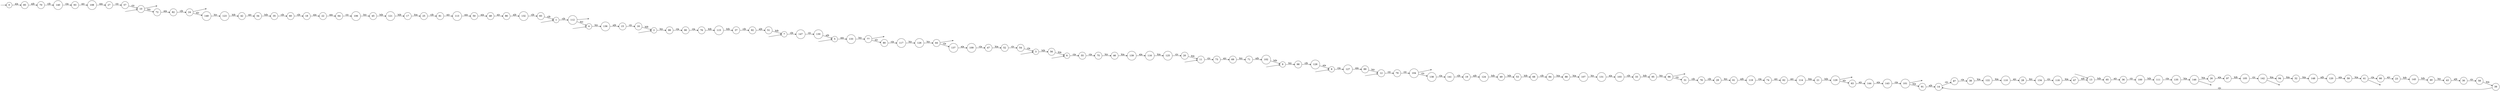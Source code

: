 digraph
{
  vcsn_context = "lat<letterset<char_letters(abc)>, letterset<char_letters(abc)>>, b"
  rankdir = LR
  edge [arrowhead = vee, arrowsize = .6]
  {
    node [shape = point, width = 0]
    I0
    I1
    I2
    I3
    I4
    I5
    I6
    I7
    I8
    I9
    I10
    I11
    I12
    I13
    F10
    F24
    F41
    F44
    F77
    F96
    F101
    F104
    F112
    F129
    F142
    F146
  }
  {
    node [shape = circle, style = rounded, width = 0.5]
    0
    1
    2
    3
    4
    5
    6
    7
    8
    9
    10
    11
    12
    13
    14
    15
    16
    17
    18
    19
    20
    21
    22
    23
    24
    25
    26
    27
    28
    29
    30
    31
    32
    33
    34
    35
    36
    37
    38
    39
    40
    41
    42
    43
    44
    45
    46
    47
    48
    49
    50
    51
    52
    53
    54
    55
    56
    57
    58
    59
    60
    61
    62
    63
    64
    65
    66
    67
    68
    69
    70
    71
    72
    73
    74
    75
    76
    77
    78
    79
    80
    81
    82
    83
    84
    85
    86
    87
    88
    89
    90
    91
    92
    93
    94
    95
    96
    97
    98
    99
    100
    101
    102
    103
    104
    105
    106
    107
    108
    109
    110
    111
    112
    113
    114
    115
    116
    117
    118
    119
    120
    121
    122
    123
    124
    125
    126
    127
    128
    129
    130
    131
    132
    133
    134
    135
    136
    137
    138
    139
    140
    141
    142
    143
    144
    145
    146
    147
    148
    149
  }
  I0 -> 0
  I1 -> 1
  I2 -> 2
  I3 -> 3
  I4 -> 4
  I5 -> 5
  I6 -> 6
  I7 -> 7
  I8 -> 8
  I9 -> 9
  I10 -> 10
  I11 -> 11
  I12 -> 12
  I13 -> 13
  0 -> 85 [label = "a|a"]
  1 -> 112 [label = "c|b"]
  2 -> 99 [label = "b|c"]
  3 -> 56 [label = "b|b"]
  4 -> 136 [label = "b|c"]
  5 -> 133 [label = "a|a"]
  6 -> 55 [label = "c|a"]
  7 -> 147 [label = "c|b"]
  8 -> 127 [label = "c|a"]
  9 -> 98 [label = "b|c"]
  10 -> F10
  10 -> 72 [label = "b|c"]
  11 -> 73 [label = "c|c"]
  12 -> 79 [label = "c|c"]
  13 -> 65 [label = "b|b"]
  14 -> 87 [label = "c|c"]
  15 -> 16 [label = "c|c"]
  16 -> 2 [label = "b|b"]
  17 -> 25 [label = "b|a"]
  18 -> 22 [label = "a|a"]
  19 -> 124 [label = "a|b"]
  20 -> 11 [label = "b|a"]
  21 -> 129 [label = "b|b"]
  22 -> 64 [label = "a|a"]
  23 -> 145 [label = "b|b"]
  24 -> F24
  24 -> 149 [label = "a|c"]
  25 -> 81 [label = "c|b"]
  26 -> 97 [label = "a|a"]
  27 -> 57 [label = "c|c"]
  28 -> 134 [label = "b|c"]
  29 -> 61 [label = "b|c"]
  30 -> 58 [label = "c|c"]
  31 -> 78 [label = "c|b"]
  32 -> 148 [label = "b|a"]
  33 -> 95 [label = "b|b"]
  34 -> 35 [label = "b|b"]
  35 -> 60 [label = "c|b"]
  36 -> 100 [label = "c|c"]
  37 -> 92 [label = "c|b"]
  38 -> 122 [label = "b|a"]
  39 -> 14 [label = "c|c"]
  40 -> 43 [label = "b|c"]
  41 -> F41
  41 -> 66 [label = "c|a"]
  42 -> 34 [label = "a|c"]
  43 -> 30 [label = "a|b"]
  44 -> F44
  44 -> 137 [label = "c|a"]
  45 -> 121 [label = "b|b"]
  46 -> 139 [label = "b|a"]
  47 -> 52 [label = "b|a"]
  48 -> 86 [label = "a|c"]
  49 -> 53 [label = "b|b"]
  50 -> 48 [label = "a|a"]
  51 -> 7 [label = "b|b"]
  52 -> 54 [label = "c|c"]
  53 -> 68 [label = "b|b"]
  54 -> 3 [label = "c|a"]
  55 -> 75 [label = "c|a"]
  56 -> 6 [label = "b|a"]
  57 -> 10 [label = "c|c"]
  58 -> 39 [label = "b|a"]
  59 -> 41 [label = "b|a"]
  60 -> 18 [label = "c|b"]
  61 -> 119 [label = "a|b"]
  62 -> 114 [label = "a|c"]
  63 -> 144 [label = "a|c"]
  64 -> 106 [label = "c|c"]
  65 -> 36 [label = "a|c"]
  66 -> 23 [label = "a|c"]
  67 -> 13 [label = "a|b"]
  68 -> 84 [label = "c|b"]
  69 -> 71 [label = "b|c"]
  70 -> 140 [label = "c|b"]
  71 -> 102 [label = "a|b"]
  72 -> 82 [label = "a|a"]
  73 -> 69 [label = "a|c"]
  74 -> 62 [label = "a|c"]
  75 -> 46 [label = "b|c"]
  76 -> 115 [label = "b|b"]
  77 -> F77
  77 -> 80 [label = "a|c"]
  78 -> 29 [label = "c|b"]
  79 -> 104 [label = "c|c"]
  80 -> 117 [label = "c|a"]
  81 -> 113 [label = "a|c"]
  82 -> 24 [label = "c|b"]
  83 -> 1 [label = "c|b"]
  84 -> 88 [label = "b|a"]
  85 -> 70 [label = "a|b"]
  86 -> 132 [label = "a|b"]
  87 -> 38 [label = "c|a"]
  88 -> 107 [label = "b|a"]
  89 -> 12 [label = "b|c"]
  90 -> 76 [label = "c|a"]
  91 -> 14 [label = "a|b"]
  92 -> 51 [label = "a|b"]
  93 -> 108 [label = "a|c"]
  94 -> 32 [label = "b|a"]
  95 -> 96 [label = "b|c"]
  96 -> F96
  96 -> 31 [label = "c|c"]
  97 -> 105 [label = "b|b"]
  98 -> 128 [label = "c|b"]
  99 -> 90 [label = "c|a"]
  100 -> 111 [label = "b|b"]
  101 -> F101
  101 -> 91 [label = "b|a"]
  102 -> 9 [label = "b|b"]
  103 -> 33 [label = "c|b"]
  104 -> F104
  104 -> 138 [label = "c|c"]
  105 -> 142 [label = "c|c"]
  106 -> 45 [label = "b|c"]
  107 -> 131 [label = "b|c"]
  108 -> 27 [label = "a|a"]
  109 -> 47 [label = "c|a"]
  110 -> 28 [label = "a|c"]
  111 -> 135 [label = "c|a"]
  112 -> F112
  112 -> 4 [label = "b|c"]
  113 -> 50 [label = "a|a"]
  114 -> 21 [label = "b|a"]
  115 -> 37 [label = "b|b"]
  116 -> 125 [label = "b|a"]
  117 -> 126 [label = "b|c"]
  118 -> 67 [label = "b|a"]
  119 -> 74 [label = "c|a"]
  120 -> 59 [label = "a|a"]
  121 -> 17 [label = "b|b"]
  122 -> 110 [label = "b|a"]
  123 -> 42 [label = "b|b"]
  124 -> 49 [label = "b|b"]
  125 -> 20 [label = "c|c"]
  126 -> 44 [label = "b|c"]
  127 -> 89 [label = "a|a"]
  128 -> 8 [label = "a|a"]
  129 -> F129
  129 -> 63 [label = "a|c"]
  130 -> 5 [label = "a|b"]
  131 -> 103 [label = "a|a"]
  132 -> 83 [label = "c|b"]
  133 -> 77 [label = "b|c"]
  134 -> 118 [label = "c|c"]
  135 -> 146 [label = "b|a"]
  136 -> 15 [label = "a|b"]
  137 -> 109 [label = "a|a"]
  138 -> 141 [label = "c|a"]
  139 -> 116 [label = "a|a"]
  140 -> 93 [label = "c|a"]
  141 -> 19 [label = "c|b"]
  142 -> F142
  142 -> 94 [label = "b|a"]
  143 -> 101 [label = "c|a"]
  144 -> 143 [label = "a|a"]
  145 -> 40 [label = "b|b"]
  146 -> F146
  146 -> 26 [label = "b|a"]
  147 -> 130 [label = "c|c"]
  148 -> 120 [label = "a|b"]
  149 -> 123 [label = "b|c"]
}
